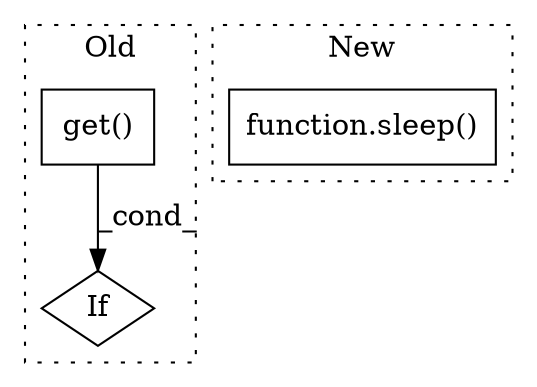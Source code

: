 digraph G {
subgraph cluster0 {
1 [label="get()" a="75" s="1492,1520" l="11,1" shape="box"];
3 [label="If" a="96" s="1489" l="3" shape="diamond"];
label = "Old";
style="dotted";
}
subgraph cluster1 {
2 [label="function.sleep()" a="75" s="1650,1670" l="6,1" shape="box"];
label = "New";
style="dotted";
}
1 -> 3 [label="_cond_"];
}